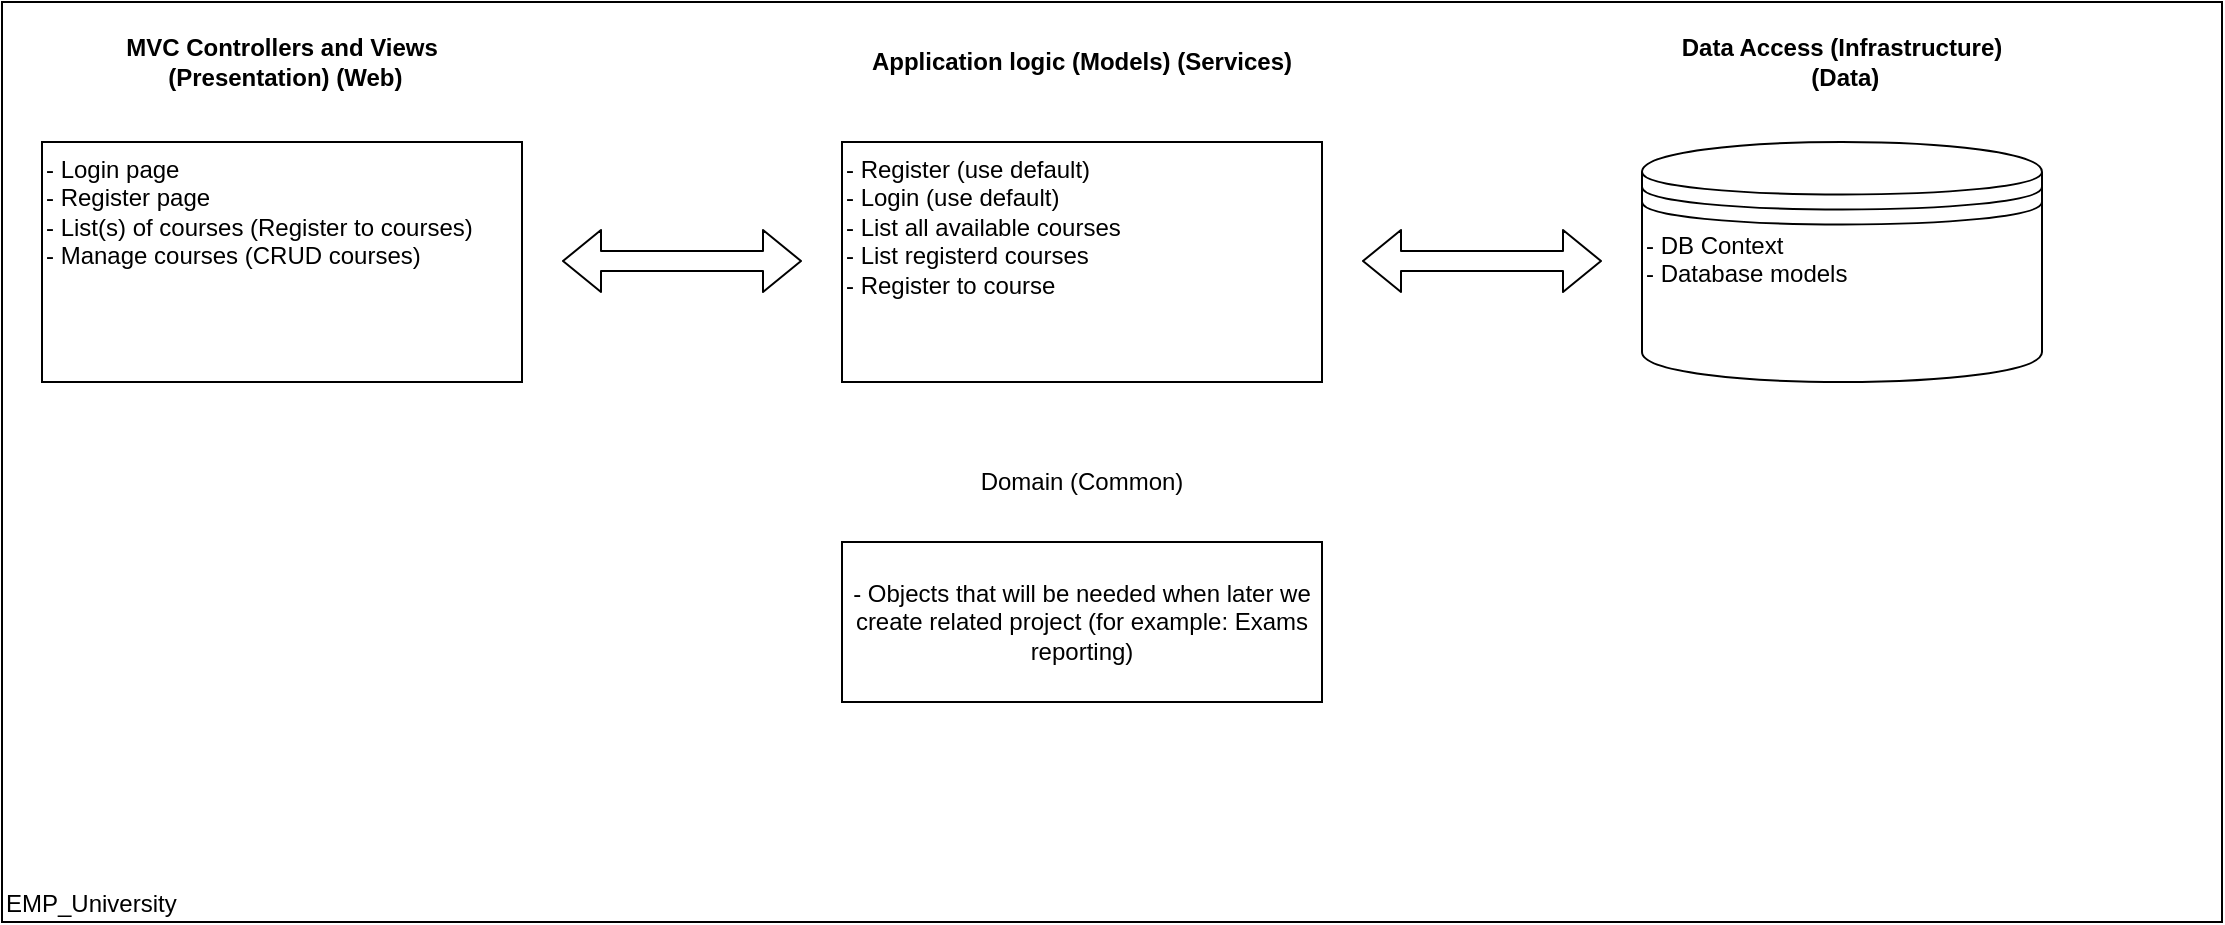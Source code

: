 <mxfile version="14.6.12" type="device" pages="2"><diagram id="Rq3tSuoVCcaSsgvn90FP" name="Tiers"><mxGraphModel dx="2062" dy="1100" grid="1" gridSize="10" guides="1" tooltips="1" connect="1" arrows="1" fold="1" page="1" pageScale="1" pageWidth="1169" pageHeight="827" math="0" shadow="0"><root><mxCell id="PmQFBPzgzZf_tT5uSuwQ-0"/><mxCell id="PmQFBPzgzZf_tT5uSuwQ-1" parent="PmQFBPzgzZf_tT5uSuwQ-0"/><mxCell id="isP_7oNSn3LAnwUPMvxk-2" value="&lt;div&gt;EMP_University&lt;/div&gt;" style="rounded=0;whiteSpace=wrap;html=1;align=left;verticalAlign=bottom;" vertex="1" parent="PmQFBPzgzZf_tT5uSuwQ-1"><mxGeometry x="20" y="10" width="1110" height="460" as="geometry"/></mxCell><mxCell id="PmQFBPzgzZf_tT5uSuwQ-5" value="&lt;div&gt;- DB Context&lt;br&gt;&lt;/div&gt;&lt;div&gt;- Database models&lt;/div&gt;" style="shape=datastore;whiteSpace=wrap;html=1;align=left;fontStyle=0;verticalAlign=top;" parent="PmQFBPzgzZf_tT5uSuwQ-1" vertex="1"><mxGeometry x="840" y="80" width="200" height="120" as="geometry"/></mxCell><mxCell id="PmQFBPzgzZf_tT5uSuwQ-12" value="&lt;div&gt;- Register (use default)&lt;/div&gt;&lt;div&gt;- Login (use default)&lt;br&gt;&lt;/div&gt;&lt;div&gt;- List all available courses&lt;/div&gt;&lt;div&gt;- List registerd courses&lt;/div&gt;&lt;div&gt;- Register to course&lt;br&gt;&lt;/div&gt;" style="rounded=0;whiteSpace=wrap;html=1;align=left;verticalAlign=top;" parent="PmQFBPzgzZf_tT5uSuwQ-1" vertex="1"><mxGeometry x="440" y="80" width="240" height="120" as="geometry"/></mxCell><mxCell id="PmQFBPzgzZf_tT5uSuwQ-14" value="&lt;div&gt;Data Access (Infrastructure)&lt;/div&gt;&amp;nbsp;(Data)" style="text;html=1;strokeColor=none;fillColor=none;align=center;verticalAlign=middle;whiteSpace=wrap;rounded=0;fontStyle=1;horizontal=1;" parent="PmQFBPzgzZf_tT5uSuwQ-1" vertex="1"><mxGeometry x="840" y="20" width="200" height="40" as="geometry"/></mxCell><mxCell id="PmQFBPzgzZf_tT5uSuwQ-15" value="&lt;div&gt;MVC Controllers and Views&lt;/div&gt;&lt;div&gt;&amp;nbsp;(Presentation) (Web)&lt;/div&gt;" style="text;html=1;strokeColor=none;fillColor=none;align=center;verticalAlign=middle;whiteSpace=wrap;rounded=0;fontStyle=1" parent="PmQFBPzgzZf_tT5uSuwQ-1" vertex="1"><mxGeometry x="40" y="20" width="240" height="40" as="geometry"/></mxCell><mxCell id="PmQFBPzgzZf_tT5uSuwQ-17" value="&lt;div&gt;Application logic (Models) (Services)&lt;/div&gt;" style="text;html=1;strokeColor=none;fillColor=none;align=center;verticalAlign=middle;whiteSpace=wrap;rounded=0;fontStyle=1" parent="PmQFBPzgzZf_tT5uSuwQ-1" vertex="1"><mxGeometry x="440" y="20" width="240" height="40" as="geometry"/></mxCell><mxCell id="PmQFBPzgzZf_tT5uSuwQ-22" value="&lt;div&gt;- Login page&lt;/div&gt;&lt;div&gt;- Register page&lt;/div&gt;&lt;div&gt;- List(s) of courses (Register to courses)&lt;br&gt;&lt;/div&gt;&lt;div&gt;- Manage courses (CRUD courses)&lt;br&gt;&lt;/div&gt;" style="rounded=0;whiteSpace=wrap;html=1;align=left;verticalAlign=top;" parent="PmQFBPzgzZf_tT5uSuwQ-1" vertex="1"><mxGeometry x="40" y="80" width="240" height="120" as="geometry"/></mxCell><mxCell id="PmQFBPzgzZf_tT5uSuwQ-23" value="" style="shape=flexArrow;endArrow=classic;startArrow=classic;html=1;" parent="PmQFBPzgzZf_tT5uSuwQ-1" edge="1"><mxGeometry width="100" height="100" relative="1" as="geometry"><mxPoint x="700" y="139.5" as="sourcePoint"/><mxPoint x="820" y="139.5" as="targetPoint"/></mxGeometry></mxCell><mxCell id="PmQFBPzgzZf_tT5uSuwQ-24" value="" style="shape=flexArrow;endArrow=classic;startArrow=classic;html=1;" parent="PmQFBPzgzZf_tT5uSuwQ-1" edge="1"><mxGeometry width="100" height="100" relative="1" as="geometry"><mxPoint x="300" y="139.5" as="sourcePoint"/><mxPoint x="420" y="139.5" as="targetPoint"/></mxGeometry></mxCell><mxCell id="isP_7oNSn3LAnwUPMvxk-0" value="- Objects that will be needed when later we create related project (for example: Exams reporting)" style="rounded=0;whiteSpace=wrap;html=1;" vertex="1" parent="PmQFBPzgzZf_tT5uSuwQ-1"><mxGeometry x="440" y="280" width="240" height="80" as="geometry"/></mxCell><mxCell id="isP_7oNSn3LAnwUPMvxk-1" value="&lt;div&gt;Domain (Common)&lt;/div&gt;" style="text;html=1;strokeColor=none;fillColor=none;align=center;verticalAlign=middle;whiteSpace=wrap;rounded=0;" vertex="1" parent="PmQFBPzgzZf_tT5uSuwQ-1"><mxGeometry x="440" y="240" width="240" height="20" as="geometry"/></mxCell></root></mxGraphModel></diagram><diagram id="L51t34aZvX6Yxb8TWV-2" name="SQL Diagram"><mxGraphModel dx="2062" dy="1100" grid="1" gridSize="10" guides="1" tooltips="1" connect="1" arrows="1" fold="1" page="1" pageScale="1" pageWidth="1169" pageHeight="827" math="0" shadow="0"><root><mxCell id="0"/><mxCell id="1" parent="0"/><mxCell id="syv7czp3ghZTrc7cwEkA-1" value="User (from Deafault Authentication)" style="shape=table;startSize=30;container=1;collapsible=1;childLayout=tableLayout;fixedRows=1;rowLines=0;fontStyle=1;align=center;resizeLast=1;" parent="1" vertex="1"><mxGeometry x="80" y="80" width="240" height="160" as="geometry"/></mxCell><mxCell id="syv7czp3ghZTrc7cwEkA-2" value="" style="shape=partialRectangle;collapsible=0;dropTarget=0;pointerEvents=0;fillColor=none;top=0;left=0;bottom=1;right=0;points=[[0,0.5],[1,0.5]];portConstraint=eastwest;" parent="syv7czp3ghZTrc7cwEkA-1" vertex="1"><mxGeometry y="30" width="240" height="30" as="geometry"/></mxCell><mxCell id="syv7czp3ghZTrc7cwEkA-3" value="PK" style="shape=partialRectangle;connectable=0;fillColor=none;top=0;left=0;bottom=0;right=0;fontStyle=1;overflow=hidden;" parent="syv7czp3ghZTrc7cwEkA-2" vertex="1"><mxGeometry width="30" height="30" as="geometry"/></mxCell><mxCell id="syv7czp3ghZTrc7cwEkA-4" value="UserId" style="shape=partialRectangle;connectable=0;fillColor=none;top=0;left=0;bottom=0;right=0;align=left;spacingLeft=6;fontStyle=5;overflow=hidden;" parent="syv7czp3ghZTrc7cwEkA-2" vertex="1"><mxGeometry x="30" width="210" height="30" as="geometry"/></mxCell><mxCell id="syv7czp3ghZTrc7cwEkA-5" value="" style="shape=partialRectangle;collapsible=0;dropTarget=0;pointerEvents=0;fillColor=none;top=0;left=0;bottom=0;right=0;points=[[0,0.5],[1,0.5]];portConstraint=eastwest;" parent="syv7czp3ghZTrc7cwEkA-1" vertex="1"><mxGeometry y="60" width="240" height="30" as="geometry"/></mxCell><mxCell id="syv7czp3ghZTrc7cwEkA-6" value="" style="shape=partialRectangle;connectable=0;fillColor=none;top=0;left=0;bottom=0;right=0;editable=1;overflow=hidden;" parent="syv7czp3ghZTrc7cwEkA-5" vertex="1"><mxGeometry width="30" height="30" as="geometry"/></mxCell><mxCell id="syv7czp3ghZTrc7cwEkA-7" value="Name" style="shape=partialRectangle;connectable=0;fillColor=none;top=0;left=0;bottom=0;right=0;align=left;spacingLeft=6;overflow=hidden;" parent="syv7czp3ghZTrc7cwEkA-5" vertex="1"><mxGeometry x="30" width="210" height="30" as="geometry"/></mxCell><mxCell id="syv7czp3ghZTrc7cwEkA-8" value="" style="shape=partialRectangle;collapsible=0;dropTarget=0;pointerEvents=0;fillColor=none;top=0;left=0;bottom=0;right=0;points=[[0,0.5],[1,0.5]];portConstraint=eastwest;" parent="syv7czp3ghZTrc7cwEkA-1" vertex="1"><mxGeometry y="90" width="240" height="30" as="geometry"/></mxCell><mxCell id="syv7czp3ghZTrc7cwEkA-9" value="" style="shape=partialRectangle;connectable=0;fillColor=none;top=0;left=0;bottom=0;right=0;editable=1;overflow=hidden;" parent="syv7czp3ghZTrc7cwEkA-8" vertex="1"><mxGeometry width="30" height="30" as="geometry"/></mxCell><mxCell id="syv7czp3ghZTrc7cwEkA-10" value="EMail" style="shape=partialRectangle;connectable=0;fillColor=none;top=0;left=0;bottom=0;right=0;align=left;spacingLeft=6;overflow=hidden;" parent="syv7czp3ghZTrc7cwEkA-8" vertex="1"><mxGeometry x="30" width="210" height="30" as="geometry"/></mxCell><mxCell id="syv7czp3ghZTrc7cwEkA-11" value="" style="shape=partialRectangle;collapsible=0;dropTarget=0;pointerEvents=0;fillColor=none;top=0;left=0;bottom=0;right=0;points=[[0,0.5],[1,0.5]];portConstraint=eastwest;" parent="syv7czp3ghZTrc7cwEkA-1" vertex="1"><mxGeometry y="120" width="240" height="30" as="geometry"/></mxCell><mxCell id="syv7czp3ghZTrc7cwEkA-12" value="" style="shape=partialRectangle;connectable=0;fillColor=none;top=0;left=0;bottom=0;right=0;editable=1;overflow=hidden;" parent="syv7czp3ghZTrc7cwEkA-11" vertex="1"><mxGeometry width="30" height="30" as="geometry"/></mxCell><mxCell id="syv7czp3ghZTrc7cwEkA-13" value="Other ..." style="shape=partialRectangle;connectable=0;fillColor=none;top=0;left=0;bottom=0;right=0;align=left;spacingLeft=6;overflow=hidden;" parent="syv7czp3ghZTrc7cwEkA-11" vertex="1"><mxGeometry x="30" width="210" height="30" as="geometry"/></mxCell><mxCell id="syv7czp3ghZTrc7cwEkA-14" value="Course" style="shape=table;startSize=30;container=1;collapsible=1;childLayout=tableLayout;fixedRows=1;rowLines=0;fontStyle=1;align=center;resizeLast=1;" parent="1" vertex="1"><mxGeometry x="760" y="80" width="240" height="160" as="geometry"/></mxCell><mxCell id="syv7czp3ghZTrc7cwEkA-15" value="" style="shape=partialRectangle;collapsible=0;dropTarget=0;pointerEvents=0;fillColor=none;top=0;left=0;bottom=1;right=0;points=[[0,0.5],[1,0.5]];portConstraint=eastwest;" parent="syv7czp3ghZTrc7cwEkA-14" vertex="1"><mxGeometry y="30" width="240" height="30" as="geometry"/></mxCell><mxCell id="syv7czp3ghZTrc7cwEkA-16" value="PK" style="shape=partialRectangle;connectable=0;fillColor=none;top=0;left=0;bottom=0;right=0;fontStyle=1;overflow=hidden;" parent="syv7czp3ghZTrc7cwEkA-15" vertex="1"><mxGeometry width="30" height="30" as="geometry"/></mxCell><mxCell id="syv7czp3ghZTrc7cwEkA-17" value="CourseId" style="shape=partialRectangle;connectable=0;fillColor=none;top=0;left=0;bottom=0;right=0;align=left;spacingLeft=6;fontStyle=5;overflow=hidden;" parent="syv7czp3ghZTrc7cwEkA-15" vertex="1"><mxGeometry x="30" width="210" height="30" as="geometry"/></mxCell><mxCell id="syv7czp3ghZTrc7cwEkA-18" value="" style="shape=partialRectangle;collapsible=0;dropTarget=0;pointerEvents=0;fillColor=none;top=0;left=0;bottom=0;right=0;points=[[0,0.5],[1,0.5]];portConstraint=eastwest;" parent="syv7czp3ghZTrc7cwEkA-14" vertex="1"><mxGeometry y="60" width="240" height="30" as="geometry"/></mxCell><mxCell id="syv7czp3ghZTrc7cwEkA-19" value="" style="shape=partialRectangle;connectable=0;fillColor=none;top=0;left=0;bottom=0;right=0;editable=1;overflow=hidden;" parent="syv7czp3ghZTrc7cwEkA-18" vertex="1"><mxGeometry width="30" height="30" as="geometry"/></mxCell><mxCell id="syv7czp3ghZTrc7cwEkA-20" value="Name" style="shape=partialRectangle;connectable=0;fillColor=none;top=0;left=0;bottom=0;right=0;align=left;spacingLeft=6;overflow=hidden;" parent="syv7czp3ghZTrc7cwEkA-18" vertex="1"><mxGeometry x="30" width="210" height="30" as="geometry"/></mxCell><mxCell id="syv7czp3ghZTrc7cwEkA-21" value="" style="shape=partialRectangle;collapsible=0;dropTarget=0;pointerEvents=0;fillColor=none;top=0;left=0;bottom=0;right=0;points=[[0,0.5],[1,0.5]];portConstraint=eastwest;" parent="syv7czp3ghZTrc7cwEkA-14" vertex="1"><mxGeometry y="90" width="240" height="30" as="geometry"/></mxCell><mxCell id="syv7czp3ghZTrc7cwEkA-22" value="" style="shape=partialRectangle;connectable=0;fillColor=none;top=0;left=0;bottom=0;right=0;editable=1;overflow=hidden;" parent="syv7czp3ghZTrc7cwEkA-21" vertex="1"><mxGeometry width="30" height="30" as="geometry"/></mxCell><mxCell id="syv7czp3ghZTrc7cwEkA-23" value="Description" style="shape=partialRectangle;connectable=0;fillColor=none;top=0;left=0;bottom=0;right=0;align=left;spacingLeft=6;overflow=hidden;" parent="syv7czp3ghZTrc7cwEkA-21" vertex="1"><mxGeometry x="30" width="210" height="30" as="geometry"/></mxCell><mxCell id="syv7czp3ghZTrc7cwEkA-24" value="" style="shape=partialRectangle;collapsible=0;dropTarget=0;pointerEvents=0;fillColor=none;top=0;left=0;bottom=0;right=0;points=[[0,0.5],[1,0.5]];portConstraint=eastwest;" parent="syv7czp3ghZTrc7cwEkA-14" vertex="1"><mxGeometry y="120" width="240" height="30" as="geometry"/></mxCell><mxCell id="syv7czp3ghZTrc7cwEkA-25" value="" style="shape=partialRectangle;connectable=0;fillColor=none;top=0;left=0;bottom=0;right=0;editable=1;overflow=hidden;" parent="syv7czp3ghZTrc7cwEkA-24" vertex="1"><mxGeometry width="30" height="30" as="geometry"/></mxCell><mxCell id="syv7czp3ghZTrc7cwEkA-26" value="Location" style="shape=partialRectangle;connectable=0;fillColor=none;top=0;left=0;bottom=0;right=0;align=left;spacingLeft=6;overflow=hidden;" parent="syv7czp3ghZTrc7cwEkA-24" vertex="1"><mxGeometry x="30" width="210" height="30" as="geometry"/></mxCell><mxCell id="syv7czp3ghZTrc7cwEkA-27" value="UserCourses" style="shape=table;startSize=30;container=1;collapsible=1;childLayout=tableLayout;fixedRows=1;rowLines=0;fontStyle=1;align=center;resizeLast=1;" parent="1" vertex="1"><mxGeometry x="440" y="200" width="200" height="160" as="geometry"/></mxCell><mxCell id="syv7czp3ghZTrc7cwEkA-28" value="" style="shape=partialRectangle;collapsible=0;dropTarget=0;pointerEvents=0;fillColor=none;top=0;left=0;bottom=0;right=0;points=[[0,0.5],[1,0.5]];portConstraint=eastwest;" parent="syv7czp3ghZTrc7cwEkA-27" vertex="1"><mxGeometry y="30" width="200" height="30" as="geometry"/></mxCell><mxCell id="syv7czp3ghZTrc7cwEkA-29" value="PK,FK1" style="shape=partialRectangle;connectable=0;fillColor=none;top=0;left=0;bottom=0;right=0;fontStyle=1;overflow=hidden;" parent="syv7czp3ghZTrc7cwEkA-28" vertex="1"><mxGeometry width="60" height="30" as="geometry"/></mxCell><mxCell id="syv7czp3ghZTrc7cwEkA-30" value="UserId" style="shape=partialRectangle;connectable=0;fillColor=none;top=0;left=0;bottom=0;right=0;align=left;spacingLeft=6;fontStyle=5;overflow=hidden;" parent="syv7czp3ghZTrc7cwEkA-28" vertex="1"><mxGeometry x="60" width="140" height="30" as="geometry"/></mxCell><mxCell id="syv7czp3ghZTrc7cwEkA-31" value="" style="shape=partialRectangle;collapsible=0;dropTarget=0;pointerEvents=0;fillColor=none;top=0;left=0;bottom=1;right=0;points=[[0,0.5],[1,0.5]];portConstraint=eastwest;" parent="syv7czp3ghZTrc7cwEkA-27" vertex="1"><mxGeometry y="60" width="200" height="30" as="geometry"/></mxCell><mxCell id="syv7czp3ghZTrc7cwEkA-32" value="PK,FK2" style="shape=partialRectangle;connectable=0;fillColor=none;top=0;left=0;bottom=0;right=0;fontStyle=1;overflow=hidden;" parent="syv7czp3ghZTrc7cwEkA-31" vertex="1"><mxGeometry width="60" height="30" as="geometry"/></mxCell><mxCell id="syv7czp3ghZTrc7cwEkA-33" value="CourseId" style="shape=partialRectangle;connectable=0;fillColor=none;top=0;left=0;bottom=0;right=0;align=left;spacingLeft=6;fontStyle=5;overflow=hidden;" parent="syv7czp3ghZTrc7cwEkA-31" vertex="1"><mxGeometry x="60" width="140" height="30" as="geometry"/></mxCell><mxCell id="syv7czp3ghZTrc7cwEkA-34" value="" style="shape=partialRectangle;collapsible=0;dropTarget=0;pointerEvents=0;fillColor=none;top=0;left=0;bottom=0;right=0;points=[[0,0.5],[1,0.5]];portConstraint=eastwest;" parent="syv7czp3ghZTrc7cwEkA-27" vertex="1"><mxGeometry y="90" width="200" height="30" as="geometry"/></mxCell><mxCell id="syv7czp3ghZTrc7cwEkA-35" value="" style="shape=partialRectangle;connectable=0;fillColor=none;top=0;left=0;bottom=0;right=0;editable=1;overflow=hidden;" parent="syv7czp3ghZTrc7cwEkA-34" vertex="1"><mxGeometry width="60" height="30" as="geometry"/></mxCell><mxCell id="syv7czp3ghZTrc7cwEkA-36" value="" style="shape=partialRectangle;connectable=0;fillColor=none;top=0;left=0;bottom=0;right=0;align=left;spacingLeft=6;overflow=hidden;" parent="syv7czp3ghZTrc7cwEkA-34" vertex="1"><mxGeometry x="60" width="140" height="30" as="geometry"/></mxCell><mxCell id="syv7czp3ghZTrc7cwEkA-37" value="" style="shape=partialRectangle;collapsible=0;dropTarget=0;pointerEvents=0;fillColor=none;top=0;left=0;bottom=0;right=0;points=[[0,0.5],[1,0.5]];portConstraint=eastwest;" parent="syv7czp3ghZTrc7cwEkA-27" vertex="1"><mxGeometry y="120" width="200" height="30" as="geometry"/></mxCell><mxCell id="syv7czp3ghZTrc7cwEkA-38" value="" style="shape=partialRectangle;connectable=0;fillColor=none;top=0;left=0;bottom=0;right=0;editable=1;overflow=hidden;" parent="syv7czp3ghZTrc7cwEkA-37" vertex="1"><mxGeometry width="60" height="30" as="geometry"/></mxCell><mxCell id="syv7czp3ghZTrc7cwEkA-39" value="" style="shape=partialRectangle;connectable=0;fillColor=none;top=0;left=0;bottom=0;right=0;align=left;spacingLeft=6;overflow=hidden;" parent="syv7czp3ghZTrc7cwEkA-37" vertex="1"><mxGeometry x="60" width="140" height="30" as="geometry"/></mxCell><mxCell id="syv7czp3ghZTrc7cwEkA-43" value="" style="edgeStyle=entityRelationEdgeStyle;fontSize=12;html=1;endArrow=ERmandOne;startArrow=ERzeroToMany;exitX=1;exitY=0.5;exitDx=0;exitDy=0;entryX=0;entryY=0.5;entryDx=0;entryDy=0;" parent="1" source="syv7czp3ghZTrc7cwEkA-31" target="syv7czp3ghZTrc7cwEkA-15" edge="1"><mxGeometry width="100" height="100" relative="1" as="geometry"><mxPoint x="540" y="600" as="sourcePoint"/><mxPoint x="640" y="500" as="targetPoint"/></mxGeometry></mxCell><mxCell id="syv7czp3ghZTrc7cwEkA-44" value="" style="edgeStyle=entityRelationEdgeStyle;fontSize=12;html=1;endArrow=ERzeroToMany;startArrow=ERmandOne;exitX=1;exitY=0.5;exitDx=0;exitDy=0;entryX=0;entryY=0.5;entryDx=0;entryDy=0;" parent="1" source="syv7czp3ghZTrc7cwEkA-2" target="syv7czp3ghZTrc7cwEkA-28" edge="1"><mxGeometry width="100" height="100" relative="1" as="geometry"><mxPoint x="290" y="514" as="sourcePoint"/><mxPoint x="390" y="414" as="targetPoint"/></mxGeometry></mxCell></root></mxGraphModel></diagram></mxfile>